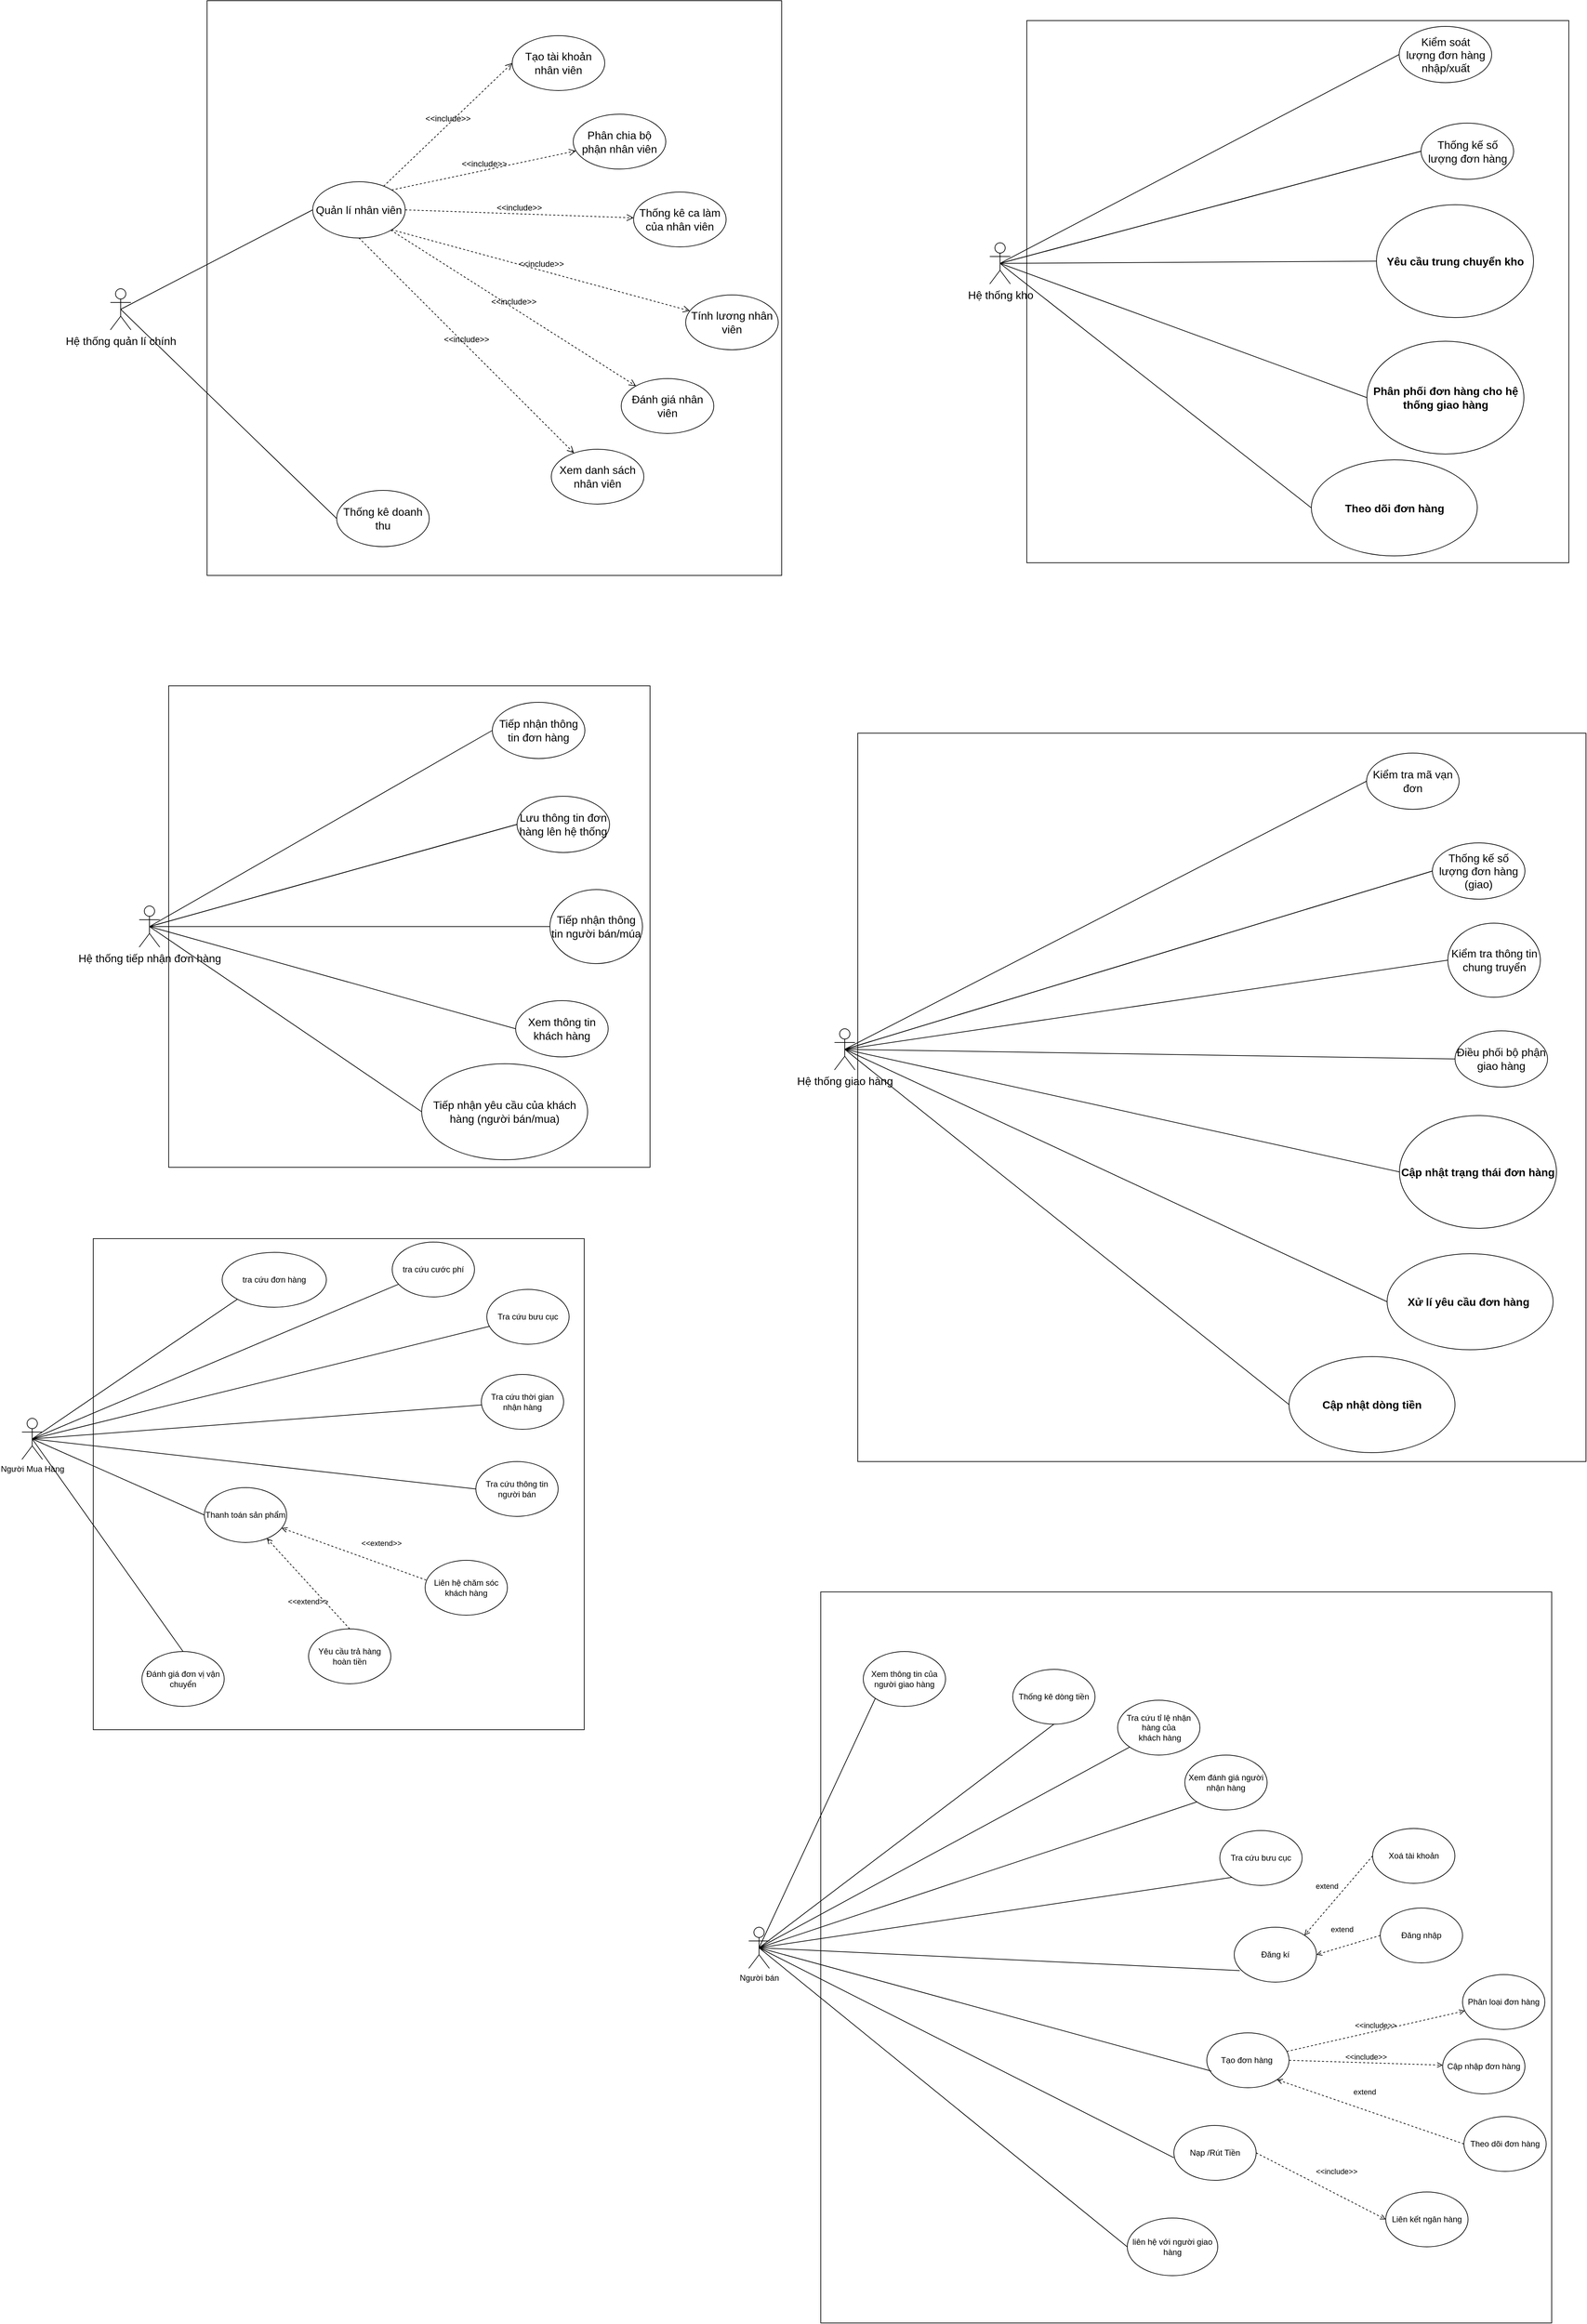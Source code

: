 <mxfile version="22.1.17" type="github">
  <diagram name="Trang-1" id="czBNifSg_UL3HufGJo0e">
    <mxGraphModel dx="2237" dy="2318" grid="0" gridSize="10" guides="1" tooltips="1" connect="1" arrows="1" fold="1" page="0" pageScale="1" pageWidth="827" pageHeight="1169" math="0" shadow="0">
      <root>
        <mxCell id="0" />
        <mxCell id="1" parent="0" />
        <mxCell id="qyIsjRJEwPfcaKc1B3xI-31" value="" style="whiteSpace=wrap;html=1;aspect=fixed;" vertex="1" parent="1">
          <mxGeometry x="864" y="1453" width="1066" height="1066" as="geometry" />
        </mxCell>
        <mxCell id="qyIsjRJEwPfcaKc1B3xI-21" value="" style="whiteSpace=wrap;html=1;aspect=fixed;" vertex="1" parent="1">
          <mxGeometry x="-197" y="938" width="716" height="716" as="geometry" />
        </mxCell>
        <mxCell id="qyIsjRJEwPfcaKc1B3xI-20" value="" style="whiteSpace=wrap;html=1;aspect=fixed;" vertex="1" parent="1">
          <mxGeometry x="1164.5" y="-838" width="790.5" height="790.5" as="geometry" />
        </mxCell>
        <mxCell id="qyIsjRJEwPfcaKc1B3xI-18" value="" style="whiteSpace=wrap;html=1;aspect=fixed;" vertex="1" parent="1">
          <mxGeometry x="-31" y="-867" width="838" height="838" as="geometry" />
        </mxCell>
        <mxCell id="qyIsjRJEwPfcaKc1B3xI-17" value="" style="whiteSpace=wrap;html=1;aspect=fixed;" vertex="1" parent="1">
          <mxGeometry x="918" y="201" width="1062" height="1062" as="geometry" />
        </mxCell>
        <mxCell id="qyIsjRJEwPfcaKc1B3xI-11" value="" style="whiteSpace=wrap;html=1;aspect=fixed;shadow=0;" vertex="1" parent="1">
          <mxGeometry x="-87" y="132" width="702" height="702" as="geometry" />
        </mxCell>
        <mxCell id="DTF_9ifbtraHFkMwsBc1-5" value="Hệ thống quản lí chính&lt;br&gt;" style="shape=umlActor;verticalLabelPosition=bottom;verticalAlign=top;html=1;outlineConnect=0;fontSize=16;" parent="1" vertex="1">
          <mxGeometry x="-172" y="-447" width="30" height="60" as="geometry" />
        </mxCell>
        <mxCell id="DTF_9ifbtraHFkMwsBc1-8" value="Quản lí nhân viên&lt;br&gt;" style="ellipse;whiteSpace=wrap;html=1;fontSize=16;" parent="1" vertex="1">
          <mxGeometry x="123" y="-603" width="135" height="82" as="geometry" />
        </mxCell>
        <mxCell id="DTF_9ifbtraHFkMwsBc1-13" value="" style="endArrow=none;html=1;rounded=0;fontSize=12;startSize=8;endSize=8;curved=1;entryX=0;entryY=0.5;entryDx=0;entryDy=0;exitX=0.5;exitY=0.5;exitDx=0;exitDy=0;exitPerimeter=0;" parent="1" target="DTF_9ifbtraHFkMwsBc1-8" edge="1" source="DTF_9ifbtraHFkMwsBc1-5">
          <mxGeometry width="50" height="50" relative="1" as="geometry">
            <mxPoint x="-65" y="-293" as="sourcePoint" />
            <mxPoint x="97" y="-361" as="targetPoint" />
          </mxGeometry>
        </mxCell>
        <mxCell id="DTF_9ifbtraHFkMwsBc1-19" value="&amp;lt;&amp;lt;include&amp;gt;&amp;gt;" style="html=1;verticalAlign=bottom;labelBackgroundColor=none;endArrow=open;endFill=0;dashed=1;rounded=0;fontSize=12;startSize=8;endSize=8;curved=1;entryX=0;entryY=0.5;entryDx=0;entryDy=0;" parent="1" source="DTF_9ifbtraHFkMwsBc1-8" target="DTF_9ifbtraHFkMwsBc1-20" edge="1">
          <mxGeometry width="160" relative="1" as="geometry">
            <mxPoint x="379" y="-163" as="sourcePoint" />
            <mxPoint x="595" y="-412" as="targetPoint" />
          </mxGeometry>
        </mxCell>
        <mxCell id="DTF_9ifbtraHFkMwsBc1-20" value="Tạo tài khoản nhân viên&lt;br&gt;" style="ellipse;whiteSpace=wrap;html=1;fontSize=16;" parent="1" vertex="1">
          <mxGeometry x="414" y="-816" width="135" height="80" as="geometry" />
        </mxCell>
        <mxCell id="DTF_9ifbtraHFkMwsBc1-21" value="&amp;lt;&amp;lt;include&amp;gt;&amp;gt;" style="html=1;verticalAlign=bottom;labelBackgroundColor=none;endArrow=open;endFill=0;dashed=1;rounded=0;fontSize=12;startSize=8;endSize=8;curved=1;exitX=1;exitY=0;exitDx=0;exitDy=0;" parent="1" source="DTF_9ifbtraHFkMwsBc1-8" target="DTF_9ifbtraHFkMwsBc1-22" edge="1">
          <mxGeometry width="160" relative="1" as="geometry">
            <mxPoint x="440" y="-375" as="sourcePoint" />
            <mxPoint x="631" y="-326" as="targetPoint" />
          </mxGeometry>
        </mxCell>
        <mxCell id="DTF_9ifbtraHFkMwsBc1-22" value="Phân chia bộ phận nhân viên&lt;br&gt;" style="ellipse;whiteSpace=wrap;html=1;fontSize=16;" parent="1" vertex="1">
          <mxGeometry x="503" y="-701.5" width="135" height="80" as="geometry" />
        </mxCell>
        <mxCell id="DTF_9ifbtraHFkMwsBc1-23" value="&amp;lt;&amp;lt;include&amp;gt;&amp;gt;" style="html=1;verticalAlign=bottom;labelBackgroundColor=none;endArrow=open;endFill=0;dashed=1;rounded=0;fontSize=12;startSize=8;endSize=8;curved=1;exitX=1;exitY=0.5;exitDx=0;exitDy=0;" parent="1" source="DTF_9ifbtraHFkMwsBc1-8" target="DTF_9ifbtraHFkMwsBc1-24" edge="1">
          <mxGeometry width="160" relative="1" as="geometry">
            <mxPoint x="433" y="-297" as="sourcePoint" />
            <mxPoint x="632" y="-259" as="targetPoint" />
          </mxGeometry>
        </mxCell>
        <mxCell id="DTF_9ifbtraHFkMwsBc1-24" value="Thống kê ca làm của nhân viên&lt;br&gt;" style="ellipse;whiteSpace=wrap;html=1;fontSize=16;" parent="1" vertex="1">
          <mxGeometry x="591" y="-588" width="135" height="80" as="geometry" />
        </mxCell>
        <mxCell id="DTF_9ifbtraHFkMwsBc1-25" value="&amp;lt;&amp;lt;include&amp;gt;&amp;gt;" style="html=1;verticalAlign=bottom;labelBackgroundColor=none;endArrow=open;endFill=0;dashed=1;rounded=0;fontSize=12;startSize=8;endSize=8;curved=1;exitX=1;exitY=1;exitDx=0;exitDy=0;" parent="1" source="DTF_9ifbtraHFkMwsBc1-8" target="DTF_9ifbtraHFkMwsBc1-26" edge="1">
          <mxGeometry width="160" relative="1" as="geometry">
            <mxPoint x="425" y="-264" as="sourcePoint" />
            <mxPoint x="624" y="-226" as="targetPoint" />
          </mxGeometry>
        </mxCell>
        <mxCell id="DTF_9ifbtraHFkMwsBc1-26" value="Tính lương nhân viên&lt;br&gt;" style="ellipse;whiteSpace=wrap;html=1;fontSize=16;" parent="1" vertex="1">
          <mxGeometry x="667" y="-438" width="135" height="80" as="geometry" />
        </mxCell>
        <mxCell id="DTF_9ifbtraHFkMwsBc1-27" value="&amp;lt;&amp;lt;include&amp;gt;&amp;gt;" style="html=1;verticalAlign=bottom;labelBackgroundColor=none;endArrow=open;endFill=0;dashed=1;rounded=0;fontSize=12;startSize=8;endSize=8;curved=1;" parent="1" source="DTF_9ifbtraHFkMwsBc1-8" target="DTF_9ifbtraHFkMwsBc1-28" edge="1">
          <mxGeometry width="160" relative="1" as="geometry">
            <mxPoint x="281" y="-174" as="sourcePoint" />
            <mxPoint x="480" y="-136" as="targetPoint" />
          </mxGeometry>
        </mxCell>
        <mxCell id="DTF_9ifbtraHFkMwsBc1-28" value="Đánh giá nhân viên" style="ellipse;whiteSpace=wrap;html=1;fontSize=16;" parent="1" vertex="1">
          <mxGeometry x="573" y="-316" width="135" height="80" as="geometry" />
        </mxCell>
        <mxCell id="DTF_9ifbtraHFkMwsBc1-29" value="Thống kê doanh thu&lt;br&gt;" style="ellipse;whiteSpace=wrap;html=1;fontSize=16;" parent="1" vertex="1">
          <mxGeometry x="158" y="-153" width="135" height="82" as="geometry" />
        </mxCell>
        <mxCell id="DTF_9ifbtraHFkMwsBc1-30" value="" style="endArrow=none;html=1;rounded=0;fontSize=12;startSize=8;endSize=8;curved=1;entryX=0;entryY=0.5;entryDx=0;entryDy=0;exitX=0.5;exitY=0.5;exitDx=0;exitDy=0;exitPerimeter=0;" parent="1" source="DTF_9ifbtraHFkMwsBc1-5" target="DTF_9ifbtraHFkMwsBc1-29" edge="1">
          <mxGeometry width="50" height="50" relative="1" as="geometry">
            <mxPoint x="-80" y="-167" as="sourcePoint" />
            <mxPoint x="82" y="-235" as="targetPoint" />
          </mxGeometry>
        </mxCell>
        <mxCell id="DTF_9ifbtraHFkMwsBc1-31" value="Hệ thống tiếp nhận đơn hàng&lt;br&gt;" style="shape=umlActor;verticalLabelPosition=bottom;verticalAlign=top;html=1;outlineConnect=0;fontSize=16;" parent="1" vertex="1">
          <mxGeometry x="-130" y="453" width="30" height="60" as="geometry" />
        </mxCell>
        <mxCell id="DTF_9ifbtraHFkMwsBc1-36" value="Xem thông tin khách hàng" style="ellipse;whiteSpace=wrap;html=1;fontSize=16;" parent="1" vertex="1">
          <mxGeometry x="419" y="591" width="135" height="82" as="geometry" />
        </mxCell>
        <mxCell id="DTF_9ifbtraHFkMwsBc1-37" value="" style="endArrow=none;html=1;rounded=0;fontSize=12;startSize=8;endSize=8;curved=1;entryX=0;entryY=0.5;entryDx=0;entryDy=0;exitX=0.5;exitY=0.5;exitDx=0;exitDy=0;exitPerimeter=0;" parent="1" source="DTF_9ifbtraHFkMwsBc1-31" target="DTF_9ifbtraHFkMwsBc1-36" edge="1">
          <mxGeometry width="50" height="50" relative="1" as="geometry">
            <mxPoint x="78" y="504" as="sourcePoint" />
            <mxPoint x="240" y="436" as="targetPoint" />
          </mxGeometry>
        </mxCell>
        <mxCell id="DTF_9ifbtraHFkMwsBc1-41" value="&lt;span style=&quot;font-weight: normal;&quot;&gt;Tiếp nhận yêu cầu của khách hàng (người bán/mua)&lt;/span&gt;" style="ellipse;whiteSpace=wrap;html=1;fontSize=16;fontStyle=1" parent="1" vertex="1">
          <mxGeometry x="282" y="683" width="242" height="140" as="geometry" />
        </mxCell>
        <mxCell id="DTF_9ifbtraHFkMwsBc1-42" value="" style="endArrow=none;html=1;rounded=0;fontSize=12;startSize=8;endSize=8;curved=1;entryX=0;entryY=0.5;entryDx=0;entryDy=0;fontStyle=1;exitX=0.5;exitY=0.5;exitDx=0;exitDy=0;exitPerimeter=0;" parent="1" source="DTF_9ifbtraHFkMwsBc1-31" target="DTF_9ifbtraHFkMwsBc1-41" edge="1">
          <mxGeometry width="50" height="50" relative="1" as="geometry">
            <mxPoint x="100" y="645" as="sourcePoint" />
            <mxPoint x="262" y="577" as="targetPoint" />
          </mxGeometry>
        </mxCell>
        <mxCell id="DTF_9ifbtraHFkMwsBc1-43" value="Tiếp nhận thông tin người bán/múa" style="ellipse;whiteSpace=wrap;html=1;fontSize=16;" parent="1" vertex="1">
          <mxGeometry x="469" y="429" width="135" height="108" as="geometry" />
        </mxCell>
        <mxCell id="DTF_9ifbtraHFkMwsBc1-44" value="" style="endArrow=none;html=1;rounded=0;fontSize=12;startSize=8;endSize=8;curved=1;exitX=0.5;exitY=0.5;exitDx=0;exitDy=0;exitPerimeter=0;" parent="1" source="DTF_9ifbtraHFkMwsBc1-31" target="DTF_9ifbtraHFkMwsBc1-43" edge="1">
          <mxGeometry width="50" height="50" relative="1" as="geometry">
            <mxPoint x="-117" y="545" as="sourcePoint" />
            <mxPoint x="467" y="545" as="targetPoint" />
          </mxGeometry>
        </mxCell>
        <mxCell id="DTF_9ifbtraHFkMwsBc1-45" value="Tiếp nhận thông tin đơn hàng&lt;br&gt;" style="ellipse;whiteSpace=wrap;html=1;fontSize=16;" parent="1" vertex="1">
          <mxGeometry x="385" y="156" width="135" height="82" as="geometry" />
        </mxCell>
        <mxCell id="DTF_9ifbtraHFkMwsBc1-46" value="" style="endArrow=none;html=1;rounded=0;fontSize=12;startSize=8;endSize=8;curved=1;entryX=0;entryY=0.5;entryDx=0;entryDy=0;exitX=0.5;exitY=0.5;exitDx=0;exitDy=0;exitPerimeter=0;" parent="1" source="DTF_9ifbtraHFkMwsBc1-31" target="DTF_9ifbtraHFkMwsBc1-45" edge="1">
          <mxGeometry width="50" height="50" relative="1" as="geometry">
            <mxPoint x="-12" y="177" as="sourcePoint" />
            <mxPoint x="150" y="109" as="targetPoint" />
          </mxGeometry>
        </mxCell>
        <mxCell id="DTF_9ifbtraHFkMwsBc1-47" value="Lưu thông tin đơn hàng lên hệ thống&lt;br&gt;" style="ellipse;whiteSpace=wrap;html=1;fontSize=16;" parent="1" vertex="1">
          <mxGeometry x="421" y="293" width="135" height="82" as="geometry" />
        </mxCell>
        <mxCell id="DTF_9ifbtraHFkMwsBc1-48" value="" style="endArrow=none;html=1;rounded=0;fontSize=12;startSize=8;endSize=8;curved=1;entryX=0;entryY=0.5;entryDx=0;entryDy=0;exitX=0.5;exitY=0.5;exitDx=0;exitDy=0;exitPerimeter=0;" parent="1" source="DTF_9ifbtraHFkMwsBc1-31" target="DTF_9ifbtraHFkMwsBc1-47" edge="1">
          <mxGeometry width="50" height="50" relative="1" as="geometry">
            <mxPoint x="-2" y="187" as="sourcePoint" />
            <mxPoint x="160" y="119" as="targetPoint" />
          </mxGeometry>
        </mxCell>
        <mxCell id="DTF_9ifbtraHFkMwsBc1-50" value="" style="endArrow=none;html=1;rounded=0;fontSize=12;startSize=8;endSize=8;curved=1;entryX=0;entryY=0.5;entryDx=0;entryDy=0;exitX=0.5;exitY=0.5;exitDx=0;exitDy=0;exitPerimeter=0;" parent="1" source="DTF_9ifbtraHFkMwsBc1-31" target="DTF_9ifbtraHFkMwsBc1-47" edge="1">
          <mxGeometry width="50" height="50" relative="1" as="geometry">
            <mxPoint x="-2" y="187" as="sourcePoint" />
            <mxPoint x="160" y="119" as="targetPoint" />
          </mxGeometry>
        </mxCell>
        <mxCell id="DTF_9ifbtraHFkMwsBc1-65" value="Hệ thống kho" style="shape=umlActor;verticalLabelPosition=bottom;verticalAlign=top;html=1;outlineConnect=0;fontSize=16;" parent="1" vertex="1">
          <mxGeometry x="1110.5" y="-514" width="30" height="60" as="geometry" />
        </mxCell>
        <mxCell id="DTF_9ifbtraHFkMwsBc1-68" value="Phân phối đơn hàng cho hệ thống giao hàng&lt;br&gt;" style="ellipse;whiteSpace=wrap;html=1;fontSize=16;fontStyle=1" parent="1" vertex="1">
          <mxGeometry x="1660.5" y="-370.5" width="229" height="164.5" as="geometry" />
        </mxCell>
        <mxCell id="DTF_9ifbtraHFkMwsBc1-69" value="" style="endArrow=none;html=1;rounded=0;fontSize=12;startSize=8;endSize=8;curved=1;entryX=0;entryY=0.5;entryDx=0;entryDy=0;fontStyle=1;exitX=0.5;exitY=0.5;exitDx=0;exitDy=0;exitPerimeter=0;" parent="1" source="DTF_9ifbtraHFkMwsBc1-65" target="DTF_9ifbtraHFkMwsBc1-68" edge="1">
          <mxGeometry width="50" height="50" relative="1" as="geometry">
            <mxPoint x="1266.5" y="-327" as="sourcePoint" />
            <mxPoint x="1428.5" y="-395" as="targetPoint" />
          </mxGeometry>
        </mxCell>
        <mxCell id="DTF_9ifbtraHFkMwsBc1-72" value="Kiểm soát &lt;br&gt;lượng đơn hàng nhập/xuất" style="ellipse;whiteSpace=wrap;html=1;fontSize=16;" parent="1" vertex="1">
          <mxGeometry x="1707.5" y="-829.5" width="135" height="82" as="geometry" />
        </mxCell>
        <mxCell id="DTF_9ifbtraHFkMwsBc1-73" value="" style="endArrow=none;html=1;rounded=0;fontSize=12;startSize=8;endSize=8;curved=1;entryX=0;entryY=0.5;entryDx=0;entryDy=0;exitX=0.5;exitY=0.5;exitDx=0;exitDy=0;exitPerimeter=0;" parent="1" source="DTF_9ifbtraHFkMwsBc1-65" target="DTF_9ifbtraHFkMwsBc1-72" edge="1">
          <mxGeometry width="50" height="50" relative="1" as="geometry">
            <mxPoint x="1154.5" y="-795" as="sourcePoint" />
            <mxPoint x="1316.5" y="-863" as="targetPoint" />
          </mxGeometry>
        </mxCell>
        <mxCell id="DTF_9ifbtraHFkMwsBc1-74" value="Thống kế số lượng đơn hàng&lt;br&gt;" style="ellipse;whiteSpace=wrap;html=1;fontSize=16;" parent="1" vertex="1">
          <mxGeometry x="1739.5" y="-688.5" width="135" height="82" as="geometry" />
        </mxCell>
        <mxCell id="DTF_9ifbtraHFkMwsBc1-75" value="" style="endArrow=none;html=1;rounded=0;fontSize=12;startSize=8;endSize=8;curved=1;entryX=0;entryY=0.5;entryDx=0;entryDy=0;exitX=0.5;exitY=0.5;exitDx=0;exitDy=0;exitPerimeter=0;" parent="1" source="DTF_9ifbtraHFkMwsBc1-65" target="DTF_9ifbtraHFkMwsBc1-74" edge="1">
          <mxGeometry width="50" height="50" relative="1" as="geometry">
            <mxPoint x="1164.5" y="-785" as="sourcePoint" />
            <mxPoint x="1326.5" y="-853" as="targetPoint" />
          </mxGeometry>
        </mxCell>
        <mxCell id="DTF_9ifbtraHFkMwsBc1-76" value="" style="endArrow=none;html=1;rounded=0;fontSize=12;startSize=8;endSize=8;curved=1;entryX=0;entryY=0.5;entryDx=0;entryDy=0;exitX=0.5;exitY=0.5;exitDx=0;exitDy=0;exitPerimeter=0;" parent="1" source="DTF_9ifbtraHFkMwsBc1-65" target="DTF_9ifbtraHFkMwsBc1-74" edge="1">
          <mxGeometry width="50" height="50" relative="1" as="geometry">
            <mxPoint x="1164.5" y="-785" as="sourcePoint" />
            <mxPoint x="1326.5" y="-853" as="targetPoint" />
          </mxGeometry>
        </mxCell>
        <mxCell id="DTF_9ifbtraHFkMwsBc1-77" value="Theo dõi đơn hàng&lt;br&gt;" style="ellipse;whiteSpace=wrap;html=1;fontSize=16;fontStyle=1" parent="1" vertex="1">
          <mxGeometry x="1579.5" y="-197.5" width="242" height="140" as="geometry" />
        </mxCell>
        <mxCell id="DTF_9ifbtraHFkMwsBc1-78" value="" style="endArrow=none;html=1;rounded=0;fontSize=12;startSize=8;endSize=8;curved=1;entryX=0;entryY=0.5;entryDx=0;entryDy=0;fontStyle=1;exitX=0.5;exitY=0.5;exitDx=0;exitDy=0;exitPerimeter=0;" parent="1" source="DTF_9ifbtraHFkMwsBc1-65" target="DTF_9ifbtraHFkMwsBc1-77" edge="1">
          <mxGeometry width="50" height="50" relative="1" as="geometry">
            <mxPoint x="1093.5" y="-328.5" as="sourcePoint" />
            <mxPoint x="1396.5" y="-240" as="targetPoint" />
          </mxGeometry>
        </mxCell>
        <mxCell id="DTF_9ifbtraHFkMwsBc1-79" value="Hệ thống giao hàng&lt;br&gt;" style="shape=umlActor;verticalLabelPosition=bottom;verticalAlign=top;html=1;outlineConnect=0;fontSize=16;" parent="1" vertex="1">
          <mxGeometry x="884" y="632" width="30" height="60" as="geometry" />
        </mxCell>
        <mxCell id="DTF_9ifbtraHFkMwsBc1-80" value="Điều phối bộ phận giao hàng&lt;br&gt;" style="ellipse;whiteSpace=wrap;html=1;fontSize=16;" parent="1" vertex="1">
          <mxGeometry x="1789" y="635" width="135" height="82" as="geometry" />
        </mxCell>
        <mxCell id="DTF_9ifbtraHFkMwsBc1-81" value="" style="endArrow=none;html=1;rounded=0;fontSize=12;startSize=8;endSize=8;curved=1;entryX=0;entryY=0.5;entryDx=0;entryDy=0;exitX=0.5;exitY=0.5;exitDx=0;exitDy=0;exitPerimeter=0;" parent="1" source="DTF_9ifbtraHFkMwsBc1-79" target="DTF_9ifbtraHFkMwsBc1-80" edge="1">
          <mxGeometry width="50" height="50" relative="1" as="geometry">
            <mxPoint x="1285" y="580" as="sourcePoint" />
            <mxPoint x="1447" y="512" as="targetPoint" />
          </mxGeometry>
        </mxCell>
        <mxCell id="DTF_9ifbtraHFkMwsBc1-82" value="Cập nhật trạng thái đơn hàng&lt;br&gt;" style="ellipse;whiteSpace=wrap;html=1;fontSize=16;fontStyle=1" parent="1" vertex="1">
          <mxGeometry x="1708" y="758.5" width="229" height="164.5" as="geometry" />
        </mxCell>
        <mxCell id="DTF_9ifbtraHFkMwsBc1-83" value="" style="endArrow=none;html=1;rounded=0;fontSize=12;startSize=8;endSize=8;curved=1;entryX=0;entryY=0.5;entryDx=0;entryDy=0;fontStyle=1;exitX=0.5;exitY=0.5;exitDx=0;exitDy=0;exitPerimeter=0;" parent="1" source="DTF_9ifbtraHFkMwsBc1-79" target="DTF_9ifbtraHFkMwsBc1-82" edge="1">
          <mxGeometry width="50" height="50" relative="1" as="geometry">
            <mxPoint x="1307" y="721" as="sourcePoint" />
            <mxPoint x="1469" y="653" as="targetPoint" />
          </mxGeometry>
        </mxCell>
        <mxCell id="DTF_9ifbtraHFkMwsBc1-84" value="Kiểm tra thông tin chung truyển" style="ellipse;whiteSpace=wrap;html=1;fontSize=16;" parent="1" vertex="1">
          <mxGeometry x="1778.5" y="478" width="135" height="108" as="geometry" />
        </mxCell>
        <mxCell id="DTF_9ifbtraHFkMwsBc1-85" value="" style="endArrow=none;html=1;rounded=0;fontSize=12;startSize=8;endSize=8;curved=1;entryX=0;entryY=0.5;entryDx=0;entryDy=0;exitX=0.5;exitY=0.5;exitDx=0;exitDy=0;exitPerimeter=0;" parent="1" source="DTF_9ifbtraHFkMwsBc1-79" target="DTF_9ifbtraHFkMwsBc1-84" edge="1">
          <mxGeometry width="50" height="50" relative="1" as="geometry">
            <mxPoint x="1166" y="571" as="sourcePoint" />
            <mxPoint x="1369" y="320" as="targetPoint" />
          </mxGeometry>
        </mxCell>
        <mxCell id="DTF_9ifbtraHFkMwsBc1-86" value="Kiểm tra mã vạn đơn&lt;br&gt;" style="ellipse;whiteSpace=wrap;html=1;fontSize=16;" parent="1" vertex="1">
          <mxGeometry x="1660" y="230" width="135" height="82" as="geometry" />
        </mxCell>
        <mxCell id="DTF_9ifbtraHFkMwsBc1-87" value="" style="endArrow=none;html=1;rounded=0;fontSize=12;startSize=8;endSize=8;curved=1;entryX=0;entryY=0.5;entryDx=0;entryDy=0;exitX=0.5;exitY=0.5;exitDx=0;exitDy=0;exitPerimeter=0;" parent="1" source="DTF_9ifbtraHFkMwsBc1-79" target="DTF_9ifbtraHFkMwsBc1-86" edge="1">
          <mxGeometry width="50" height="50" relative="1" as="geometry">
            <mxPoint x="1195" y="253" as="sourcePoint" />
            <mxPoint x="1357" y="185" as="targetPoint" />
          </mxGeometry>
        </mxCell>
        <mxCell id="DTF_9ifbtraHFkMwsBc1-88" value="Thống kế số lượng đơn hàng (giao)" style="ellipse;whiteSpace=wrap;html=1;fontSize=16;" parent="1" vertex="1">
          <mxGeometry x="1756" y="361" width="135" height="82" as="geometry" />
        </mxCell>
        <mxCell id="DTF_9ifbtraHFkMwsBc1-89" value="" style="endArrow=none;html=1;rounded=0;fontSize=12;startSize=8;endSize=8;curved=1;entryX=0;entryY=0.5;entryDx=0;entryDy=0;exitX=0.5;exitY=0.5;exitDx=0;exitDy=0;exitPerimeter=0;" parent="1" source="DTF_9ifbtraHFkMwsBc1-79" target="DTF_9ifbtraHFkMwsBc1-88" edge="1">
          <mxGeometry width="50" height="50" relative="1" as="geometry">
            <mxPoint x="1205" y="263" as="sourcePoint" />
            <mxPoint x="1367" y="195" as="targetPoint" />
          </mxGeometry>
        </mxCell>
        <mxCell id="DTF_9ifbtraHFkMwsBc1-90" value="" style="endArrow=none;html=1;rounded=0;fontSize=12;startSize=8;endSize=8;curved=1;entryX=0;entryY=0.5;entryDx=0;entryDy=0;exitX=0.5;exitY=0.5;exitDx=0;exitDy=0;exitPerimeter=0;" parent="1" source="DTF_9ifbtraHFkMwsBc1-79" target="DTF_9ifbtraHFkMwsBc1-88" edge="1">
          <mxGeometry width="50" height="50" relative="1" as="geometry">
            <mxPoint x="1205" y="263" as="sourcePoint" />
            <mxPoint x="1367" y="195" as="targetPoint" />
          </mxGeometry>
        </mxCell>
        <mxCell id="DTF_9ifbtraHFkMwsBc1-91" value="Xử lí yêu cầu đơn hàng&amp;nbsp;&lt;br&gt;" style="ellipse;whiteSpace=wrap;html=1;fontSize=16;fontStyle=1" parent="1" vertex="1">
          <mxGeometry x="1690" y="960" width="242" height="140" as="geometry" />
        </mxCell>
        <mxCell id="DTF_9ifbtraHFkMwsBc1-92" value="" style="endArrow=none;html=1;rounded=0;fontSize=12;startSize=8;endSize=8;curved=1;entryX=0;entryY=0.5;entryDx=0;entryDy=0;fontStyle=1;exitX=0.5;exitY=0.5;exitDx=0;exitDy=0;exitPerimeter=0;" parent="1" source="DTF_9ifbtraHFkMwsBc1-79" target="DTF_9ifbtraHFkMwsBc1-91" edge="1">
          <mxGeometry width="50" height="50" relative="1" as="geometry">
            <mxPoint x="1134" y="719.5" as="sourcePoint" />
            <mxPoint x="1437" y="808" as="targetPoint" />
          </mxGeometry>
        </mxCell>
        <mxCell id="DTF_9ifbtraHFkMwsBc1-93" value="Cập nhật dòng tiền" style="ellipse;whiteSpace=wrap;html=1;fontSize=16;fontStyle=1" parent="1" vertex="1">
          <mxGeometry x="1547" y="1110" width="242" height="140" as="geometry" />
        </mxCell>
        <mxCell id="DTF_9ifbtraHFkMwsBc1-94" value="" style="endArrow=none;html=1;rounded=0;fontSize=12;startSize=8;endSize=8;curved=1;entryX=0;entryY=0.5;entryDx=0;entryDy=0;fontStyle=1;exitX=0.5;exitY=0.5;exitDx=0;exitDy=0;exitPerimeter=0;" parent="1" source="DTF_9ifbtraHFkMwsBc1-79" target="DTF_9ifbtraHFkMwsBc1-93" edge="1">
          <mxGeometry width="50" height="50" relative="1" as="geometry">
            <mxPoint x="1200" y="731" as="sourcePoint" />
            <mxPoint x="1471" y="975" as="targetPoint" />
          </mxGeometry>
        </mxCell>
        <mxCell id="oecEDqUWywBffjMpPp2e-4" value="tra cứu đơn hàng" style="ellipse;whiteSpace=wrap;html=1;" parent="1" vertex="1">
          <mxGeometry x="-9" y="958" width="152" height="80" as="geometry" />
        </mxCell>
        <mxCell id="oecEDqUWywBffjMpPp2e-5" value="tra cứu cước phí" style="ellipse;whiteSpace=wrap;html=1;" parent="1" vertex="1">
          <mxGeometry x="239" y="943" width="120" height="80" as="geometry" />
        </mxCell>
        <mxCell id="oecEDqUWywBffjMpPp2e-6" value="Tra cứu bưu cục&lt;br&gt;" style="ellipse;whiteSpace=wrap;html=1;" parent="1" vertex="1">
          <mxGeometry x="377" y="1012" width="120" height="80" as="geometry" />
        </mxCell>
        <mxCell id="PxrPdNPvLXpWMJt-VQhZ-1" value="Người Mua Hàng&lt;br&gt;" style="shape=umlActor;verticalLabelPosition=bottom;verticalAlign=top;html=1;outlineConnect=0;" parent="1" vertex="1">
          <mxGeometry x="-301" y="1200" width="30" height="60" as="geometry" />
        </mxCell>
        <mxCell id="PxrPdNPvLXpWMJt-VQhZ-6" value="" style="endArrow=none;html=1;rounded=0;entryX=0;entryY=1;entryDx=0;entryDy=0;exitX=0.5;exitY=0.5;exitDx=0;exitDy=0;exitPerimeter=0;" parent="1" source="PxrPdNPvLXpWMJt-VQhZ-1" target="oecEDqUWywBffjMpPp2e-4" edge="1">
          <mxGeometry width="50" height="50" relative="1" as="geometry">
            <mxPoint x="-193" y="1096" as="sourcePoint" />
            <mxPoint x="-103" y="1054" as="targetPoint" />
          </mxGeometry>
        </mxCell>
        <mxCell id="PxrPdNPvLXpWMJt-VQhZ-7" value="Tra cứu thời gian nhận hàng" style="ellipse;whiteSpace=wrap;html=1;" parent="1" vertex="1">
          <mxGeometry x="369" y="1136" width="120" height="80" as="geometry" />
        </mxCell>
        <mxCell id="PxrPdNPvLXpWMJt-VQhZ-8" value="Tra cứu thông tin người bán" style="ellipse;whiteSpace=wrap;html=1;" parent="1" vertex="1">
          <mxGeometry x="361" y="1263" width="120" height="80" as="geometry" />
        </mxCell>
        <mxCell id="PxrPdNPvLXpWMJt-VQhZ-10" value="Thanh toán sản phẩm" style="ellipse;whiteSpace=wrap;html=1;" parent="1" vertex="1">
          <mxGeometry x="-35" y="1301" width="120" height="80" as="geometry" />
        </mxCell>
        <mxCell id="PxrPdNPvLXpWMJt-VQhZ-14" value="" style="endArrow=none;html=1;rounded=0;exitX=0.5;exitY=0.5;exitDx=0;exitDy=0;exitPerimeter=0;" parent="1" source="PxrPdNPvLXpWMJt-VQhZ-1" target="oecEDqUWywBffjMpPp2e-5" edge="1">
          <mxGeometry width="50" height="50" relative="1" as="geometry">
            <mxPoint x="-202" y="1132" as="sourcePoint" />
            <mxPoint x="-152" y="1082" as="targetPoint" />
          </mxGeometry>
        </mxCell>
        <mxCell id="PxrPdNPvLXpWMJt-VQhZ-15" value="" style="endArrow=none;html=1;rounded=0;exitX=0.5;exitY=0.5;exitDx=0;exitDy=0;exitPerimeter=0;" parent="1" source="PxrPdNPvLXpWMJt-VQhZ-1" target="oecEDqUWywBffjMpPp2e-6" edge="1">
          <mxGeometry width="50" height="50" relative="1" as="geometry">
            <mxPoint x="-7" y="1127" as="sourcePoint" />
            <mxPoint x="248" y="1062" as="targetPoint" />
          </mxGeometry>
        </mxCell>
        <mxCell id="PxrPdNPvLXpWMJt-VQhZ-16" value="" style="endArrow=none;html=1;rounded=0;exitX=0.5;exitY=0.5;exitDx=0;exitDy=0;exitPerimeter=0;" parent="1" edge="1" target="PxrPdNPvLXpWMJt-VQhZ-7" source="PxrPdNPvLXpWMJt-VQhZ-1">
          <mxGeometry width="50" height="50" relative="1" as="geometry">
            <mxPoint x="-203" y="1106" as="sourcePoint" />
            <mxPoint x="367" y="1112" as="targetPoint" />
          </mxGeometry>
        </mxCell>
        <mxCell id="PxrPdNPvLXpWMJt-VQhZ-17" value="" style="endArrow=none;html=1;rounded=0;entryX=0;entryY=0.5;entryDx=0;entryDy=0;exitX=0.5;exitY=0.5;exitDx=0;exitDy=0;exitPerimeter=0;" parent="1" target="PxrPdNPvLXpWMJt-VQhZ-8" edge="1" source="PxrPdNPvLXpWMJt-VQhZ-1">
          <mxGeometry width="50" height="50" relative="1" as="geometry">
            <mxPoint x="-206" y="1106" as="sourcePoint" />
            <mxPoint x="243" y="1206" as="targetPoint" />
          </mxGeometry>
        </mxCell>
        <mxCell id="PxrPdNPvLXpWMJt-VQhZ-19" value="" style="endArrow=none;html=1;rounded=0;entryX=0.5;entryY=0.5;entryDx=0;entryDy=0;entryPerimeter=0;exitX=0;exitY=0.5;exitDx=0;exitDy=0;" parent="1" target="PxrPdNPvLXpWMJt-VQhZ-1" edge="1" source="PxrPdNPvLXpWMJt-VQhZ-10">
          <mxGeometry width="50" height="50" relative="1" as="geometry">
            <mxPoint x="-13" y="1210" as="sourcePoint" />
            <mxPoint x="237" y="1137" as="targetPoint" />
          </mxGeometry>
        </mxCell>
        <mxCell id="PxrPdNPvLXpWMJt-VQhZ-21" value="Yêu cầu trả hàng hoàn tiền" style="ellipse;whiteSpace=wrap;html=1;" parent="1" vertex="1">
          <mxGeometry x="117" y="1507" width="120" height="80" as="geometry" />
        </mxCell>
        <mxCell id="PxrPdNPvLXpWMJt-VQhZ-28" value="Người bán&lt;br&gt;" style="shape=umlActor;verticalLabelPosition=bottom;verticalAlign=top;html=1;outlineConnect=0;" parent="1" vertex="1">
          <mxGeometry x="759" y="1942" width="30" height="60" as="geometry" />
        </mxCell>
        <mxCell id="PxrPdNPvLXpWMJt-VQhZ-29" value="Đăng kí" style="ellipse;whiteSpace=wrap;html=1;" parent="1" vertex="1">
          <mxGeometry x="1467" y="1942" width="120" height="80" as="geometry" />
        </mxCell>
        <mxCell id="PxrPdNPvLXpWMJt-VQhZ-30" value="Phân loại đơn hàng" style="ellipse;whiteSpace=wrap;html=1;" parent="1" vertex="1">
          <mxGeometry x="1800" y="2011" width="120" height="80" as="geometry" />
        </mxCell>
        <mxCell id="PxrPdNPvLXpWMJt-VQhZ-31" value="Tạo đơn hàng&amp;nbsp;" style="ellipse;whiteSpace=wrap;html=1;" parent="1" vertex="1">
          <mxGeometry x="1427" y="2096" width="120" height="80" as="geometry" />
        </mxCell>
        <mxCell id="PxrPdNPvLXpWMJt-VQhZ-32" value="Liên hệ chăm sóc khách hàng" style="ellipse;whiteSpace=wrap;html=1;" parent="1" vertex="1">
          <mxGeometry x="287" y="1407" width="120" height="80" as="geometry" />
        </mxCell>
        <mxCell id="PxrPdNPvLXpWMJt-VQhZ-34" value="&amp;lt;&amp;lt;extend&amp;gt;&amp;gt;" style="html=1;verticalAlign=bottom;labelBackgroundColor=none;endArrow=open;endFill=0;dashed=1;rounded=0;exitX=0.013;exitY=0.36;exitDx=0;exitDy=0;exitPerimeter=0;" parent="1" source="PxrPdNPvLXpWMJt-VQhZ-32" target="PxrPdNPvLXpWMJt-VQhZ-10" edge="1">
          <mxGeometry x="-0.318" y="-20" width="160" relative="1" as="geometry">
            <mxPoint x="132" y="1329" as="sourcePoint" />
            <mxPoint x="292" y="1329" as="targetPoint" />
            <mxPoint as="offset" />
          </mxGeometry>
        </mxCell>
        <mxCell id="PxrPdNPvLXpWMJt-VQhZ-37" value="&amp;lt;&amp;lt;extend&amp;gt;&amp;gt;" style="html=1;verticalAlign=bottom;labelBackgroundColor=none;endArrow=open;endFill=0;dashed=1;rounded=0;exitX=0.5;exitY=0;exitDx=0;exitDy=0;" parent="1" source="PxrPdNPvLXpWMJt-VQhZ-21" target="PxrPdNPvLXpWMJt-VQhZ-10" edge="1">
          <mxGeometry x="-0.284" y="24" width="160" relative="1" as="geometry">
            <mxPoint x="-65" y="1350" as="sourcePoint" />
            <mxPoint x="6" y="1291" as="targetPoint" />
            <mxPoint as="offset" />
          </mxGeometry>
        </mxCell>
        <mxCell id="PxrPdNPvLXpWMJt-VQhZ-40" value="extend&lt;br&gt;" style="html=1;verticalAlign=bottom;labelBackgroundColor=none;endArrow=open;endFill=0;dashed=1;rounded=0;exitX=0;exitY=0.5;exitDx=0;exitDy=0;entryX=1;entryY=0.5;entryDx=0;entryDy=0;" parent="1" source="PxrPdNPvLXpWMJt-VQhZ-41" target="PxrPdNPvLXpWMJt-VQhZ-29" edge="1">
          <mxGeometry x="0.104" y="-16" width="160" relative="1" as="geometry">
            <mxPoint x="1585" y="1952" as="sourcePoint" />
            <mxPoint x="1655" y="1991" as="targetPoint" />
            <mxPoint as="offset" />
          </mxGeometry>
        </mxCell>
        <mxCell id="PxrPdNPvLXpWMJt-VQhZ-41" value="Đăng nhập&lt;br&gt;" style="ellipse;whiteSpace=wrap;html=1;" parent="1" vertex="1">
          <mxGeometry x="1680" y="1914" width="120" height="80" as="geometry" />
        </mxCell>
        <mxCell id="PxrPdNPvLXpWMJt-VQhZ-42" value="Tra cứu bưu cục&lt;br&gt;" style="ellipse;whiteSpace=wrap;html=1;" parent="1" vertex="1">
          <mxGeometry x="1446" y="1801" width="120" height="80" as="geometry" />
        </mxCell>
        <mxCell id="PxrPdNPvLXpWMJt-VQhZ-44" value="Theo dõi đơn hàng" style="ellipse;whiteSpace=wrap;html=1;" parent="1" vertex="1">
          <mxGeometry x="1802" y="2218" width="120" height="80" as="geometry" />
        </mxCell>
        <mxCell id="PxrPdNPvLXpWMJt-VQhZ-45" value="Thống kê dòng tiền" style="ellipse;whiteSpace=wrap;html=1;" parent="1" vertex="1">
          <mxGeometry x="1144" y="1566" width="120" height="80" as="geometry" />
        </mxCell>
        <mxCell id="PxrPdNPvLXpWMJt-VQhZ-46" value="Xem đánh giá người nhận hàng&lt;br&gt;" style="ellipse;whiteSpace=wrap;html=1;" parent="1" vertex="1">
          <mxGeometry x="1395" y="1691" width="120" height="80" as="geometry" />
        </mxCell>
        <mxCell id="PxrPdNPvLXpWMJt-VQhZ-47" value="Nạp /Rút Tiền&lt;br&gt;" style="ellipse;whiteSpace=wrap;html=1;" parent="1" vertex="1">
          <mxGeometry x="1379" y="2231" width="120" height="80" as="geometry" />
        </mxCell>
        <mxCell id="PxrPdNPvLXpWMJt-VQhZ-48" value="Liên kết ngân hàng&lt;br&gt;" style="ellipse;whiteSpace=wrap;html=1;" parent="1" vertex="1">
          <mxGeometry x="1688" y="2328" width="120" height="80" as="geometry" />
        </mxCell>
        <mxCell id="PxrPdNPvLXpWMJt-VQhZ-50" value="Tra cứu tỉ lệ nhận hàng của&lt;br&gt;&amp;nbsp;khách hàng" style="ellipse;whiteSpace=wrap;html=1;" parent="1" vertex="1">
          <mxGeometry x="1297" y="1611" width="120" height="80" as="geometry" />
        </mxCell>
        <mxCell id="PxrPdNPvLXpWMJt-VQhZ-52" value="Xem thông tin của người giao hàng&lt;br&gt;" style="ellipse;whiteSpace=wrap;html=1;" parent="1" vertex="1">
          <mxGeometry x="926" y="1540" width="120" height="80" as="geometry" />
        </mxCell>
        <mxCell id="PxrPdNPvLXpWMJt-VQhZ-53" value="liên hệ với người giao hàng&lt;br&gt;" style="ellipse;whiteSpace=wrap;html=1;" parent="1" vertex="1">
          <mxGeometry x="1311" y="2366" width="132" height="84" as="geometry" />
        </mxCell>
        <mxCell id="PxrPdNPvLXpWMJt-VQhZ-55" value="" style="endArrow=none;html=1;rounded=0;entryX=0.067;entryY=0.79;entryDx=0;entryDy=0;entryPerimeter=0;exitX=0.5;exitY=0.5;exitDx=0;exitDy=0;exitPerimeter=0;" parent="1" source="PxrPdNPvLXpWMJt-VQhZ-28" target="PxrPdNPvLXpWMJt-VQhZ-29" edge="1">
          <mxGeometry width="50" height="50" relative="1" as="geometry">
            <mxPoint x="1019" y="1682" as="sourcePoint" />
            <mxPoint x="1069" y="1632" as="targetPoint" />
          </mxGeometry>
        </mxCell>
        <mxCell id="PxrPdNPvLXpWMJt-VQhZ-59" value="" style="endArrow=none;html=1;rounded=0;entryX=0.055;entryY=0.697;entryDx=0;entryDy=0;entryPerimeter=0;exitX=0.5;exitY=0.5;exitDx=0;exitDy=0;exitPerimeter=0;" parent="1" source="PxrPdNPvLXpWMJt-VQhZ-28" target="PxrPdNPvLXpWMJt-VQhZ-31" edge="1">
          <mxGeometry width="50" height="50" relative="1" as="geometry">
            <mxPoint x="991" y="1687" as="sourcePoint" />
            <mxPoint x="1037" y="1643" as="targetPoint" />
          </mxGeometry>
        </mxCell>
        <mxCell id="PxrPdNPvLXpWMJt-VQhZ-61" value="" style="endArrow=none;html=1;rounded=0;entryX=0;entryY=0.588;entryDx=0;entryDy=0;entryPerimeter=0;exitX=0.5;exitY=0.5;exitDx=0;exitDy=0;exitPerimeter=0;" parent="1" source="PxrPdNPvLXpWMJt-VQhZ-28" target="PxrPdNPvLXpWMJt-VQhZ-47" edge="1">
          <mxGeometry width="50" height="50" relative="1" as="geometry">
            <mxPoint x="1099" y="1751" as="sourcePoint" />
            <mxPoint x="1149" y="1701" as="targetPoint" />
          </mxGeometry>
        </mxCell>
        <mxCell id="PxrPdNPvLXpWMJt-VQhZ-67" value="" style="endArrow=none;html=1;rounded=0;exitX=0;exitY=1;exitDx=0;exitDy=0;entryX=0.5;entryY=0.5;entryDx=0;entryDy=0;entryPerimeter=0;" parent="1" source="PxrPdNPvLXpWMJt-VQhZ-42" target="PxrPdNPvLXpWMJt-VQhZ-28" edge="1">
          <mxGeometry width="50" height="50" relative="1" as="geometry">
            <mxPoint x="860" y="1800" as="sourcePoint" />
            <mxPoint x="988" y="1689" as="targetPoint" />
          </mxGeometry>
        </mxCell>
        <mxCell id="PxrPdNPvLXpWMJt-VQhZ-68" value="" style="endArrow=none;html=1;rounded=0;entryX=0.5;entryY=0.5;entryDx=0;entryDy=0;entryPerimeter=0;exitX=0;exitY=1;exitDx=0;exitDy=0;" parent="1" source="PxrPdNPvLXpWMJt-VQhZ-50" target="PxrPdNPvLXpWMJt-VQhZ-28" edge="1">
          <mxGeometry width="50" height="50" relative="1" as="geometry">
            <mxPoint x="895" y="1702" as="sourcePoint" />
            <mxPoint x="945" y="1652" as="targetPoint" />
          </mxGeometry>
        </mxCell>
        <mxCell id="PxrPdNPvLXpWMJt-VQhZ-69" value="" style="endArrow=none;html=1;rounded=0;exitX=0.5;exitY=1;exitDx=0;exitDy=0;entryX=0.5;entryY=0.5;entryDx=0;entryDy=0;entryPerimeter=0;" parent="1" source="PxrPdNPvLXpWMJt-VQhZ-45" target="PxrPdNPvLXpWMJt-VQhZ-28" edge="1">
          <mxGeometry width="50" height="50" relative="1" as="geometry">
            <mxPoint x="808" y="1713" as="sourcePoint" />
            <mxPoint x="988" y="1688" as="targetPoint" />
          </mxGeometry>
        </mxCell>
        <mxCell id="PxrPdNPvLXpWMJt-VQhZ-70" value="" style="endArrow=none;html=1;rounded=0;entryX=0;entryY=1;entryDx=0;entryDy=0;exitX=0.5;exitY=0.5;exitDx=0;exitDy=0;exitPerimeter=0;" parent="1" source="PxrPdNPvLXpWMJt-VQhZ-28" target="PxrPdNPvLXpWMJt-VQhZ-46" edge="1">
          <mxGeometry width="50" height="50" relative="1" as="geometry">
            <mxPoint x="989" y="1689" as="sourcePoint" />
            <mxPoint x="929" y="1581" as="targetPoint" />
          </mxGeometry>
        </mxCell>
        <mxCell id="PxrPdNPvLXpWMJt-VQhZ-74" value="" style="endArrow=none;html=1;rounded=0;exitX=0;exitY=1;exitDx=0;exitDy=0;entryX=0.5;entryY=0.5;entryDx=0;entryDy=0;entryPerimeter=0;" parent="1" source="PxrPdNPvLXpWMJt-VQhZ-52" target="PxrPdNPvLXpWMJt-VQhZ-28" edge="1">
          <mxGeometry width="50" height="50" relative="1" as="geometry">
            <mxPoint x="846" y="1712" as="sourcePoint" />
            <mxPoint x="990" y="1688" as="targetPoint" />
          </mxGeometry>
        </mxCell>
        <mxCell id="PxrPdNPvLXpWMJt-VQhZ-76" value="&amp;lt;&amp;lt;include&amp;gt;&amp;gt;" style="html=1;verticalAlign=bottom;labelBackgroundColor=none;endArrow=open;endFill=0;dashed=1;rounded=0;entryX=0;entryY=0.5;entryDx=0;entryDy=0;exitX=1;exitY=0.5;exitDx=0;exitDy=0;" parent="1" source="PxrPdNPvLXpWMJt-VQhZ-47" target="PxrPdNPvLXpWMJt-VQhZ-48" edge="1">
          <mxGeometry x="0.138" y="21" width="160" relative="1" as="geometry">
            <mxPoint x="1503" y="2015" as="sourcePoint" />
            <mxPoint x="1663" y="2015" as="targetPoint" />
            <mxPoint y="-1" as="offset" />
          </mxGeometry>
        </mxCell>
        <mxCell id="mKQBXpI0yefWbNf3VTnP-1" value="" style="endArrow=none;html=1;rounded=0;exitX=0;exitY=0.5;exitDx=0;exitDy=0;entryX=0.5;entryY=0.5;entryDx=0;entryDy=0;entryPerimeter=0;" parent="1" source="PxrPdNPvLXpWMJt-VQhZ-53" target="PxrPdNPvLXpWMJt-VQhZ-28" edge="1">
          <mxGeometry width="50" height="50" relative="1" as="geometry">
            <mxPoint x="802" y="1792" as="sourcePoint" />
            <mxPoint x="988" y="1691" as="targetPoint" />
          </mxGeometry>
        </mxCell>
        <mxCell id="mKQBXpI0yefWbNf3VTnP-3" value="extend&lt;br&gt;" style="html=1;verticalAlign=bottom;labelBackgroundColor=none;endArrow=open;endFill=0;dashed=1;rounded=0;exitX=0;exitY=0.5;exitDx=0;exitDy=0;entryX=1;entryY=0;entryDx=0;entryDy=0;" parent="1" source="mKQBXpI0yefWbNf3VTnP-4" target="PxrPdNPvLXpWMJt-VQhZ-29" edge="1">
          <mxGeometry x="0.104" y="-16" width="160" relative="1" as="geometry">
            <mxPoint x="1573.84" y="1836" as="sourcePoint" />
            <mxPoint x="1544.0" y="1888.16" as="targetPoint" />
            <mxPoint as="offset" />
          </mxGeometry>
        </mxCell>
        <mxCell id="mKQBXpI0yefWbNf3VTnP-4" value="Xoá tài khoản&lt;br&gt;" style="ellipse;whiteSpace=wrap;html=1;" parent="1" vertex="1">
          <mxGeometry x="1668.84" y="1798" width="120" height="80" as="geometry" />
        </mxCell>
        <mxCell id="vWeW2EFMphz9cvA4iSRf-3" value="Đánh giá đơn vị vận chuyển&lt;br&gt;" style="ellipse;whiteSpace=wrap;html=1;" parent="1" vertex="1">
          <mxGeometry x="-126" y="1540" width="120" height="80" as="geometry" />
        </mxCell>
        <mxCell id="vWeW2EFMphz9cvA4iSRf-4" value="" style="endArrow=none;html=1;rounded=0;entryX=0.5;entryY=0.5;entryDx=0;entryDy=0;entryPerimeter=0;exitX=0.5;exitY=0;exitDx=0;exitDy=0;" parent="1" source="vWeW2EFMphz9cvA4iSRf-3" target="PxrPdNPvLXpWMJt-VQhZ-1" edge="1">
          <mxGeometry width="50" height="50" relative="1" as="geometry">
            <mxPoint x="-97" y="1288" as="sourcePoint" />
            <mxPoint x="-292" y="1182" as="targetPoint" />
          </mxGeometry>
        </mxCell>
        <mxCell id="vWeW2EFMphz9cvA4iSRf-5" value="&amp;lt;&amp;lt;include&amp;gt;&amp;gt;" style="html=1;verticalAlign=bottom;labelBackgroundColor=none;endArrow=open;endFill=0;dashed=1;rounded=0;exitX=1;exitY=0.5;exitDx=0;exitDy=0;" parent="1" source="PxrPdNPvLXpWMJt-VQhZ-31" target="vWeW2EFMphz9cvA4iSRf-7" edge="1">
          <mxGeometry width="160" relative="1" as="geometry">
            <mxPoint x="1592" y="2127" as="sourcePoint" />
            <mxPoint x="1752" y="2127" as="targetPoint" />
          </mxGeometry>
        </mxCell>
        <mxCell id="vWeW2EFMphz9cvA4iSRf-7" value="Cập nhập đơn hàng" style="ellipse;whiteSpace=wrap;html=1;" parent="1" vertex="1">
          <mxGeometry x="1771" y="2105" width="120" height="80" as="geometry" />
        </mxCell>
        <mxCell id="vWeW2EFMphz9cvA4iSRf-9" value="extend&lt;br&gt;" style="html=1;verticalAlign=bottom;labelBackgroundColor=none;endArrow=open;endFill=0;dashed=1;rounded=0;exitX=0;exitY=0.5;exitDx=0;exitDy=0;entryX=1;entryY=1;entryDx=0;entryDy=0;" parent="1" source="PxrPdNPvLXpWMJt-VQhZ-44" target="PxrPdNPvLXpWMJt-VQhZ-31" edge="1">
          <mxGeometry x="0.104" y="-16" width="160" relative="1" as="geometry">
            <mxPoint x="1690" y="1964" as="sourcePoint" />
            <mxPoint x="1565" y="1964" as="targetPoint" />
            <mxPoint as="offset" />
          </mxGeometry>
        </mxCell>
        <mxCell id="vWeW2EFMphz9cvA4iSRf-12" value="&amp;lt;&amp;lt;include&amp;gt;&amp;gt;" style="html=1;verticalAlign=bottom;labelBackgroundColor=none;endArrow=open;endFill=0;dashed=1;rounded=0;" parent="1" source="PxrPdNPvLXpWMJt-VQhZ-31" target="PxrPdNPvLXpWMJt-VQhZ-30" edge="1">
          <mxGeometry width="160" relative="1" as="geometry">
            <mxPoint x="1546" y="2104" as="sourcePoint" />
            <mxPoint x="1967" y="2160" as="targetPoint" />
          </mxGeometry>
        </mxCell>
        <mxCell id="yVE8q2-hX0W6r_BrRN8F-1" value="Yêu cầu trung chuyển kho&lt;br&gt;" style="ellipse;whiteSpace=wrap;html=1;fontSize=16;fontStyle=1" parent="1" vertex="1">
          <mxGeometry x="1674.5" y="-569.5" width="229" height="164.5" as="geometry" />
        </mxCell>
        <mxCell id="yVE8q2-hX0W6r_BrRN8F-2" value="" style="endArrow=none;html=1;rounded=0;fontSize=12;startSize=8;endSize=8;curved=1;entryX=0;entryY=0.5;entryDx=0;entryDy=0;fontStyle=1;exitX=0.5;exitY=0.5;exitDx=0;exitDy=0;exitPerimeter=0;" parent="1" source="DTF_9ifbtraHFkMwsBc1-65" target="yVE8q2-hX0W6r_BrRN8F-1" edge="1">
          <mxGeometry width="50" height="50" relative="1" as="geometry">
            <mxPoint x="1147.5" y="-581.75" as="sourcePoint" />
            <mxPoint x="1450.5" y="-493.25" as="targetPoint" />
          </mxGeometry>
        </mxCell>
        <mxCell id="yVE8q2-hX0W6r_BrRN8F-3" value="&amp;lt;&amp;lt;include&amp;gt;&amp;gt;" style="html=1;verticalAlign=bottom;labelBackgroundColor=none;endArrow=open;endFill=0;dashed=1;rounded=0;fontSize=12;startSize=8;endSize=8;curved=1;exitX=0.5;exitY=1;exitDx=0;exitDy=0;" parent="1" source="DTF_9ifbtraHFkMwsBc1-8" target="yVE8q2-hX0W6r_BrRN8F-4" edge="1">
          <mxGeometry width="160" relative="1" as="geometry">
            <mxPoint x="244.5" y="-492" as="sourcePoint" />
            <mxPoint x="487.5" y="-96" as="targetPoint" />
          </mxGeometry>
        </mxCell>
        <mxCell id="yVE8q2-hX0W6r_BrRN8F-4" value="Xem danh sách nhân viên" style="ellipse;whiteSpace=wrap;html=1;fontSize=16;" parent="1" vertex="1">
          <mxGeometry x="471" y="-213" width="135" height="80" as="geometry" />
        </mxCell>
      </root>
    </mxGraphModel>
  </diagram>
</mxfile>
